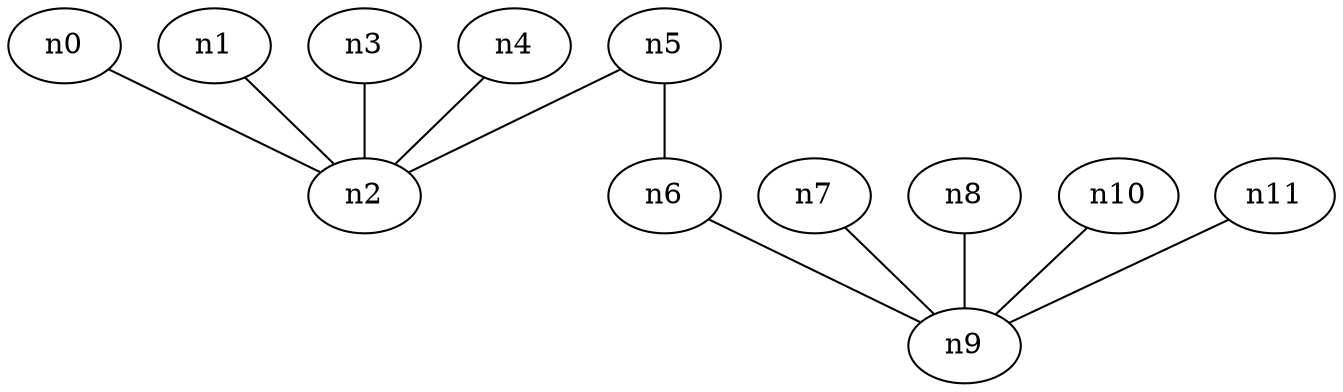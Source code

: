 graph {
n0 [label="n0"];
n1 [label="n1"];
n2 [label="n2"];
n3 [label="n3"];
n4 [label="n4"];
n5 [label="n5"];
n6 [label="n6"];
n7 [label="n7"];
n8 [label="n8"];
n9 [label="n9"];
n10 [label="n10"];
n11 [label="n11"];

n0--n2;
n1--n2;
n4--n2;
n3--n2;
n5--n2;
n5--n6;
n6--n9;
n7--n9;
n8--n9;
n11--n9;
n10--n9;

}